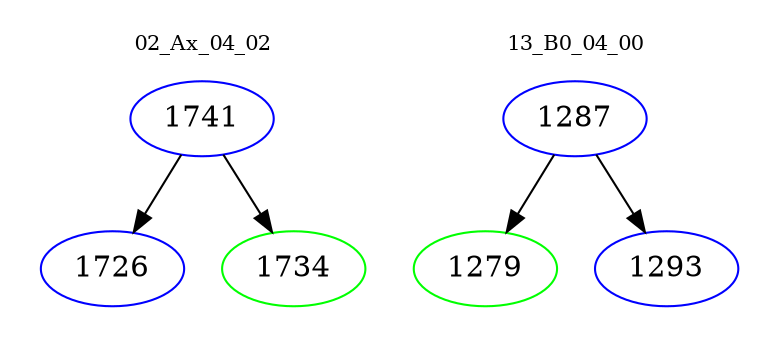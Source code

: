 digraph{
subgraph cluster_0 {
color = white
label = "02_Ax_04_02";
fontsize=10;
T0_1741 [label="1741", color="blue"]
T0_1741 -> T0_1726 [color="black"]
T0_1726 [label="1726", color="blue"]
T0_1741 -> T0_1734 [color="black"]
T0_1734 [label="1734", color="green"]
}
subgraph cluster_1 {
color = white
label = "13_B0_04_00";
fontsize=10;
T1_1287 [label="1287", color="blue"]
T1_1287 -> T1_1279 [color="black"]
T1_1279 [label="1279", color="green"]
T1_1287 -> T1_1293 [color="black"]
T1_1293 [label="1293", color="blue"]
}
}
